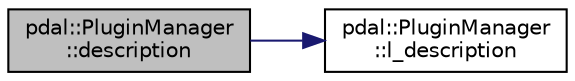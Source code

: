 digraph "pdal::PluginManager::description"
{
  edge [fontname="Helvetica",fontsize="10",labelfontname="Helvetica",labelfontsize="10"];
  node [fontname="Helvetica",fontsize="10",shape=record];
  rankdir="LR";
  Node1 [label="pdal::PluginManager\l::description",height=0.2,width=0.4,color="black", fillcolor="grey75", style="filled", fontcolor="black"];
  Node1 -> Node2 [color="midnightblue",fontsize="10",style="solid",fontname="Helvetica"];
  Node2 [label="pdal::PluginManager\l::l_description",height=0.2,width=0.4,color="black", fillcolor="white", style="filled",URL="$classpdal_1_1PluginManager.html#a4384f5ca0a59446c497a4b2fc6da7188"];
}
